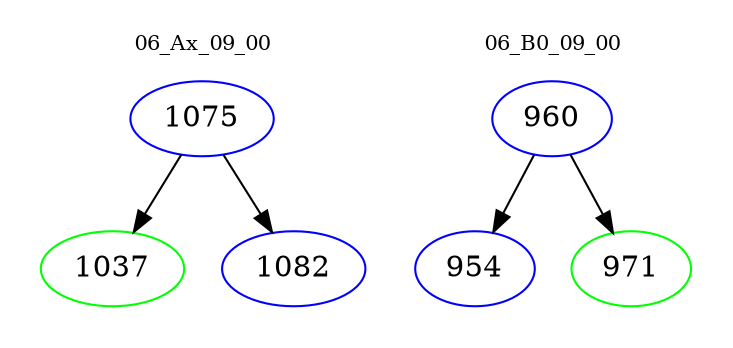 digraph{
subgraph cluster_0 {
color = white
label = "06_Ax_09_00";
fontsize=10;
T0_1075 [label="1075", color="blue"]
T0_1075 -> T0_1037 [color="black"]
T0_1037 [label="1037", color="green"]
T0_1075 -> T0_1082 [color="black"]
T0_1082 [label="1082", color="blue"]
}
subgraph cluster_1 {
color = white
label = "06_B0_09_00";
fontsize=10;
T1_960 [label="960", color="blue"]
T1_960 -> T1_954 [color="black"]
T1_954 [label="954", color="blue"]
T1_960 -> T1_971 [color="black"]
T1_971 [label="971", color="green"]
}
}
